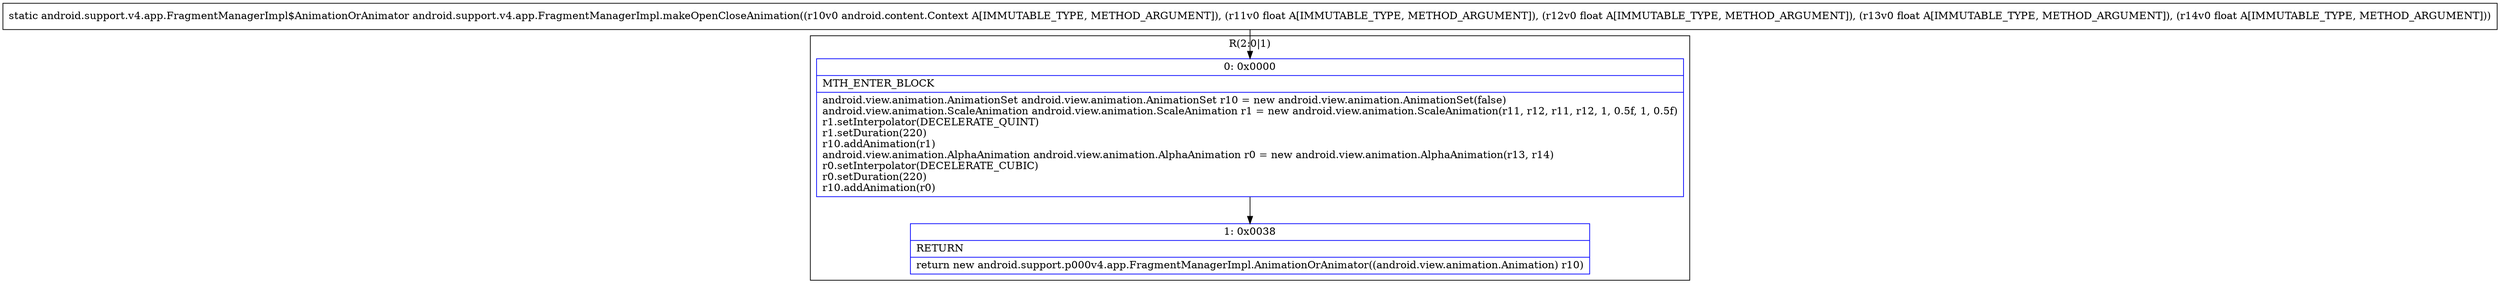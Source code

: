 digraph "CFG forandroid.support.v4.app.FragmentManagerImpl.makeOpenCloseAnimation(Landroid\/content\/Context;FFFF)Landroid\/support\/v4\/app\/FragmentManagerImpl$AnimationOrAnimator;" {
subgraph cluster_Region_356016866 {
label = "R(2:0|1)";
node [shape=record,color=blue];
Node_0 [shape=record,label="{0\:\ 0x0000|MTH_ENTER_BLOCK\l|android.view.animation.AnimationSet android.view.animation.AnimationSet r10 = new android.view.animation.AnimationSet(false)\landroid.view.animation.ScaleAnimation android.view.animation.ScaleAnimation r1 = new android.view.animation.ScaleAnimation(r11, r12, r11, r12, 1, 0.5f, 1, 0.5f)\lr1.setInterpolator(DECELERATE_QUINT)\lr1.setDuration(220)\lr10.addAnimation(r1)\landroid.view.animation.AlphaAnimation android.view.animation.AlphaAnimation r0 = new android.view.animation.AlphaAnimation(r13, r14)\lr0.setInterpolator(DECELERATE_CUBIC)\lr0.setDuration(220)\lr10.addAnimation(r0)\l}"];
Node_1 [shape=record,label="{1\:\ 0x0038|RETURN\l|return new android.support.p000v4.app.FragmentManagerImpl.AnimationOrAnimator((android.view.animation.Animation) r10)\l}"];
}
MethodNode[shape=record,label="{static android.support.v4.app.FragmentManagerImpl$AnimationOrAnimator android.support.v4.app.FragmentManagerImpl.makeOpenCloseAnimation((r10v0 android.content.Context A[IMMUTABLE_TYPE, METHOD_ARGUMENT]), (r11v0 float A[IMMUTABLE_TYPE, METHOD_ARGUMENT]), (r12v0 float A[IMMUTABLE_TYPE, METHOD_ARGUMENT]), (r13v0 float A[IMMUTABLE_TYPE, METHOD_ARGUMENT]), (r14v0 float A[IMMUTABLE_TYPE, METHOD_ARGUMENT])) }"];
MethodNode -> Node_0;
Node_0 -> Node_1;
}

